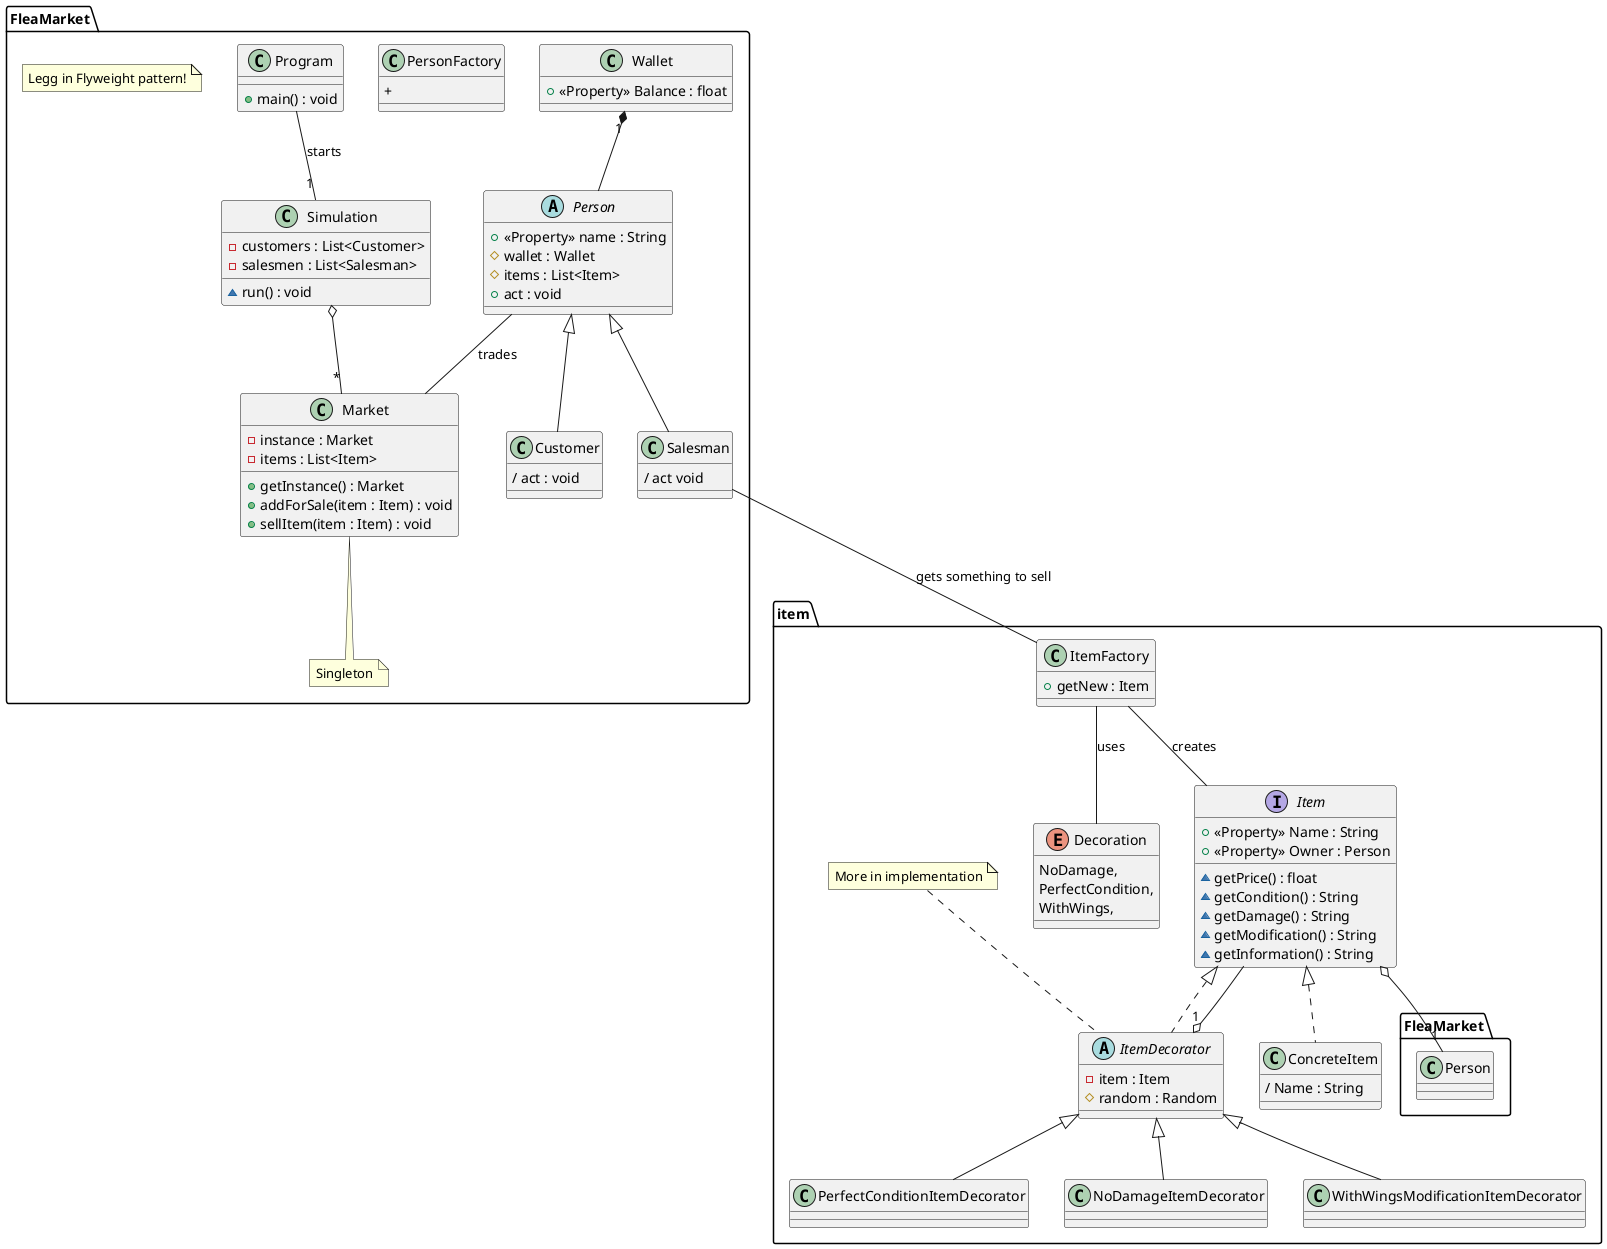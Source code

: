@startuml Class diagram 



namespace item {
    interface Item {
        + <<Property>> Name : String 
        + <<Property>> Owner : Person 
        ~ getPrice() : float
        ~ getCondition() : String
        ~ getDamage() : String
        ~ getModification() : String
        ~ getInformation() : String 
    }

    Item o-- "1" FleaMarket.Person 

    class ConcreteItem implements Item {
        / Name : String 
    }


    abstract ItemDecorator implements Item {
        - item : Item
        # random : Random  
    }

    ItemDecorator "1" o-- Item 


    class PerfectConditionItemDecorator extends ItemDecorator
    class NoDamageItemDecorator extends ItemDecorator
    class WithWingsModificationItemDecorator extends ItemDecorator

    note "More in implementation" as MoreInImplementation
    MoreInImplementation .. ItemDecorator


    enum Decoration {
        NoDamage,
        PerfectCondition,
        WithWings, 
    }

    ItemFactory -- Decoration : uses 

    class ItemFactory {
        + getNew : Item  
    }

    ItemFactory -- Item : creates 
}

namespace FleaMarket {
    

    class Wallet {
        + <<Property>> Balance : float 
    }

    abstract Person {
        + <<Property>> name : String 
        # wallet : Wallet 
        # items : List<Item> 
        + act : void 
    }

    Wallet "1" *-- Person
    Person -- Market : trades 


    class Customer extends Person {
        / act : void 
    }

    class Salesman extends Person {
        / act void 
    }

    class PersonFactory {
        + 
    }

    note "Singleton" as singleton
    class Market {
        - instance : Market
        - items : List<Item>
        + getInstance() : Market   
        + addForSale(item : Item) : void  
        + sellItem(item : Item) : void 
    }

    Market .. singleton


    class Program { 
        + main() : void
    }

    class Simulation {
        - customers : List<Customer> 
        - salesmen : List<Salesman> 
        ~ run() : void 
    }

    Program -- "1" Simulation : starts
    Simulation o-- "*" Market

    note "Legg in Flyweight pattern!" as flnote


    Salesman -- ItemFactory : gets something to sell 

}


@enduml